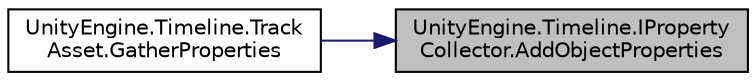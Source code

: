 digraph "UnityEngine.Timeline.IPropertyCollector.AddObjectProperties"
{
 // LATEX_PDF_SIZE
  edge [fontname="Helvetica",fontsize="10",labelfontname="Helvetica",labelfontsize="10"];
  node [fontname="Helvetica",fontsize="10",shape=record];
  rankdir="RL";
  Node1 [label="UnityEngine.Timeline.IProperty\lCollector.AddObjectProperties",height=0.2,width=0.4,color="black", fillcolor="grey75", style="filled", fontcolor="black",tooltip="Add property modifications modified by an animation clip."];
  Node1 -> Node2 [dir="back",color="midnightblue",fontsize="10",style="solid",fontname="Helvetica"];
  Node2 [label="UnityEngine.Timeline.Track\lAsset.GatherProperties",height=0.2,width=0.4,color="black", fillcolor="white", style="filled",URL="$class_unity_engine_1_1_timeline_1_1_track_asset.html#a6a160f0771a5271317c914e98ff63c62",tooltip="Called by the Timeline Editor to gather properties requiring preview."];
}

